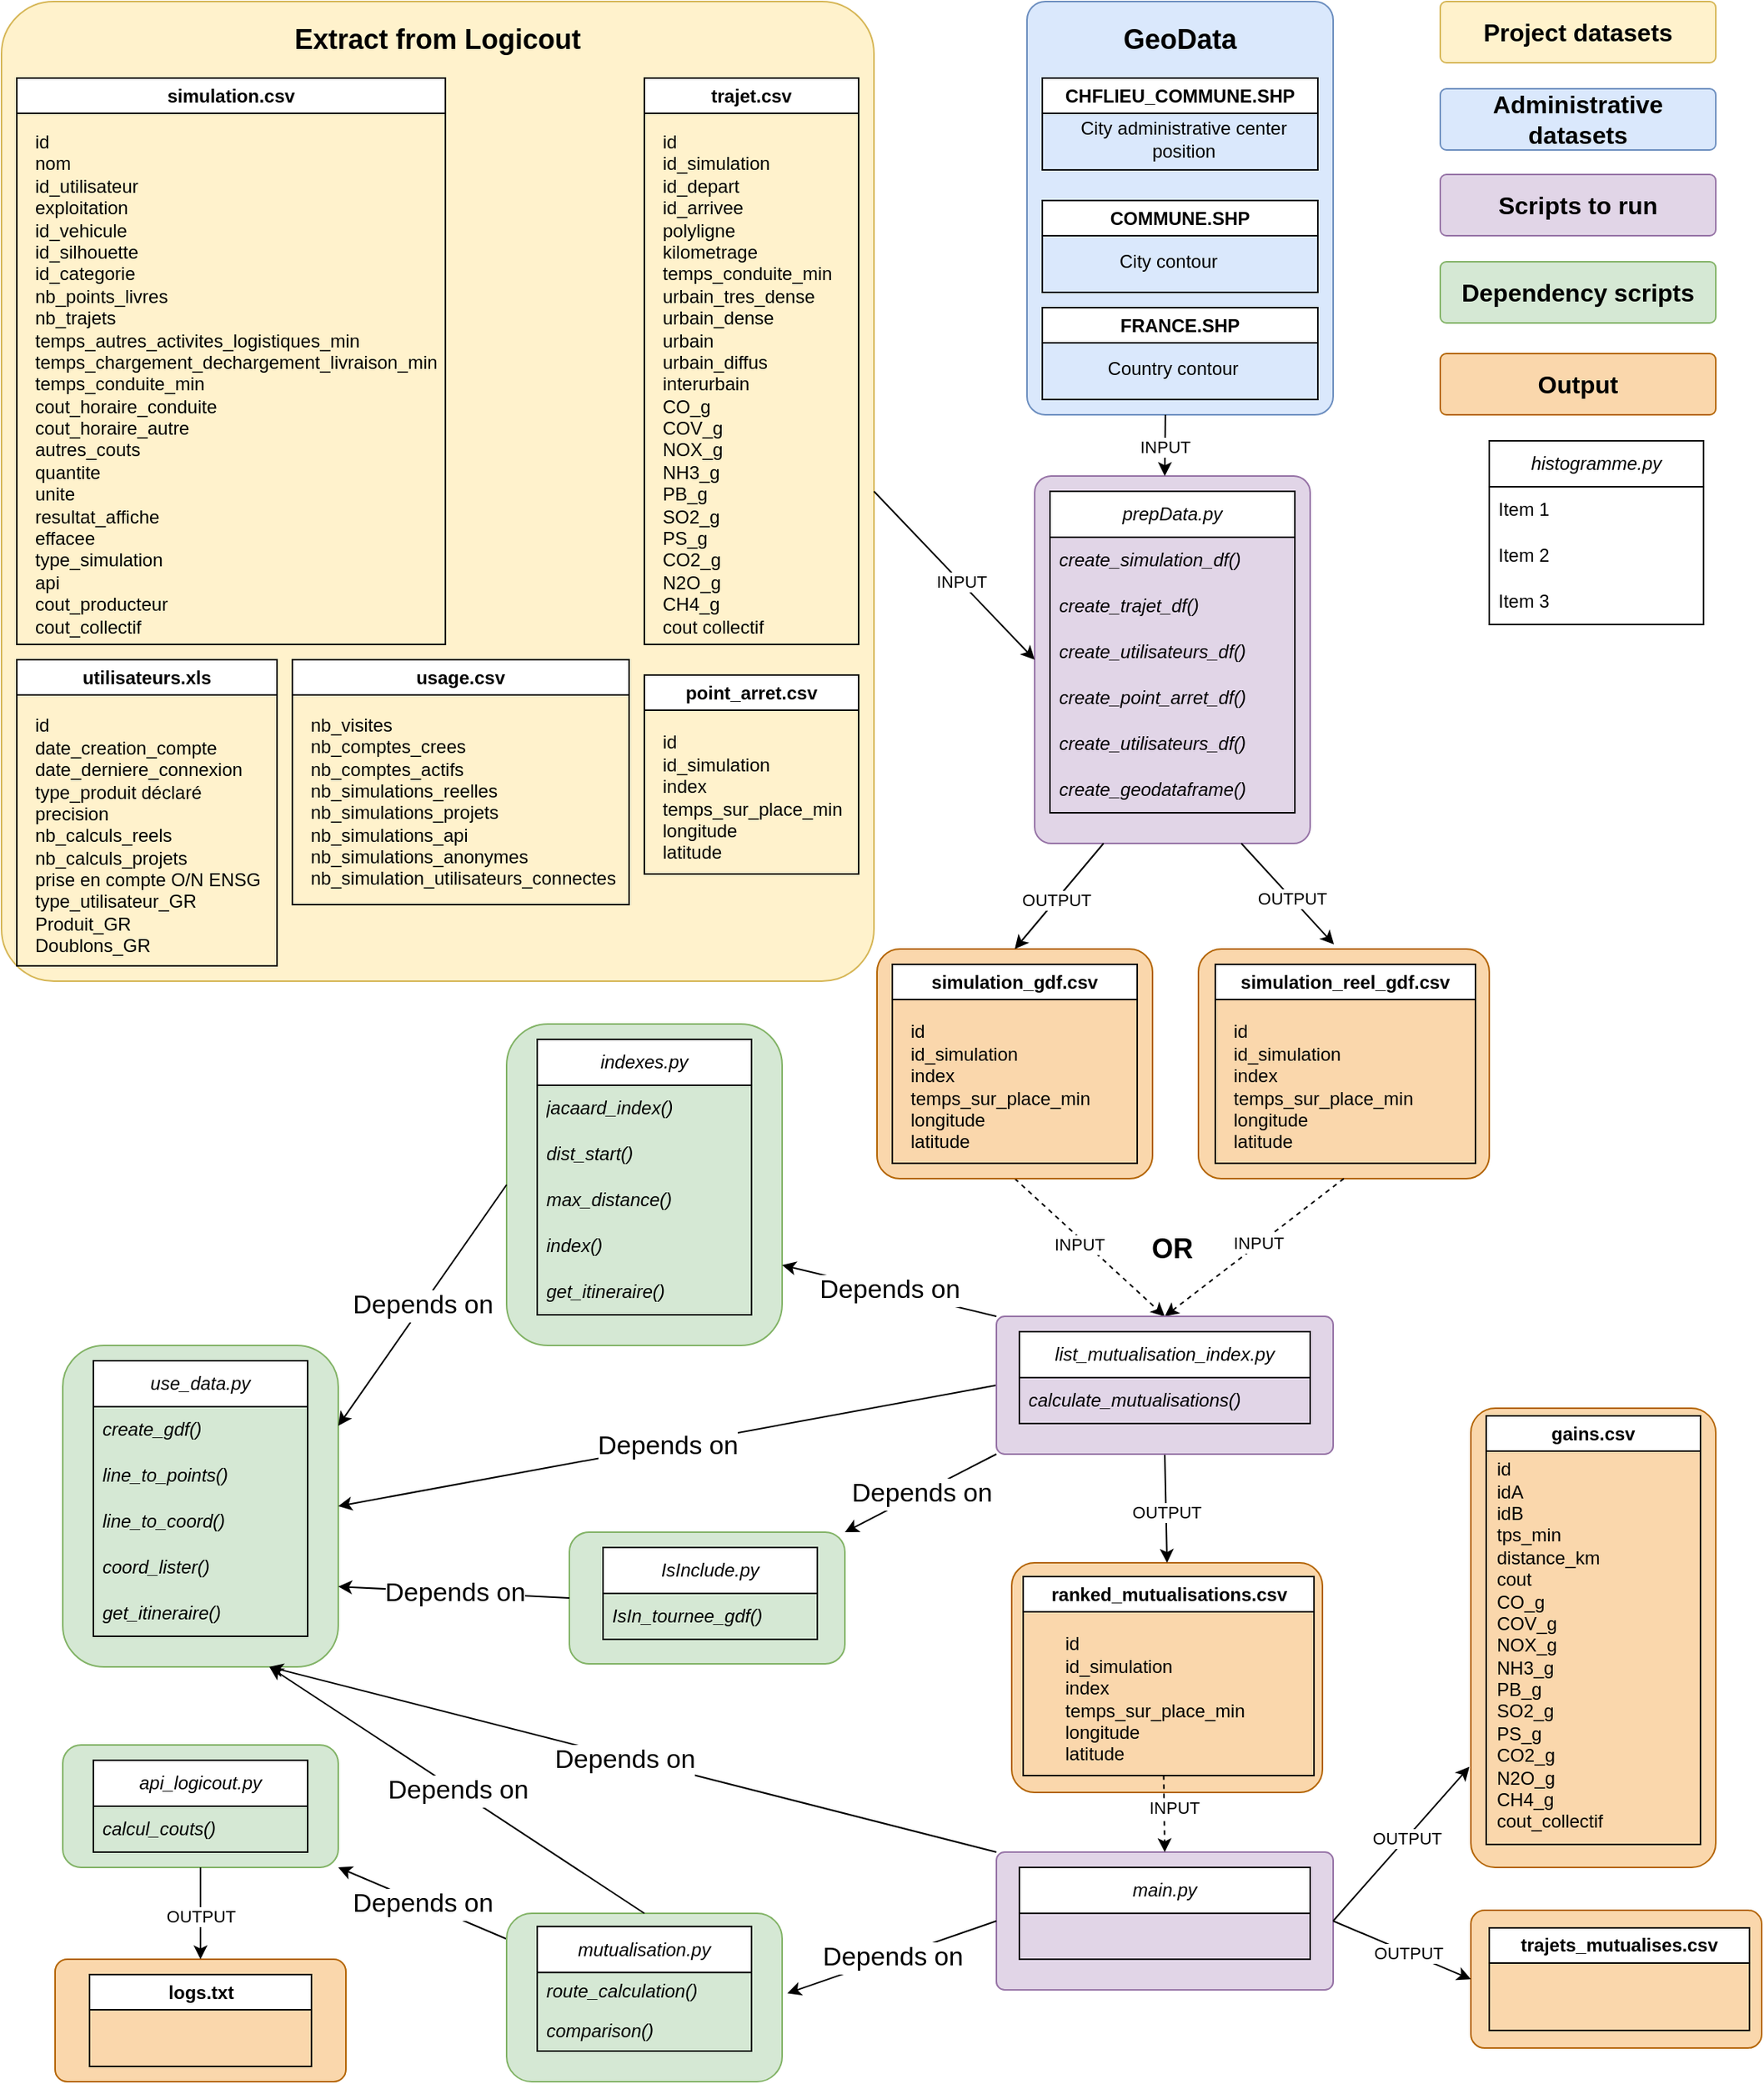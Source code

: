 <mxfile version="21.6.8" type="device">
  <diagram id="C5RBs43oDa-KdzZeNtuy" name="Page-1">
    <mxGraphModel dx="2267" dy="1815" grid="1" gridSize="10" guides="1" tooltips="1" connect="1" arrows="1" fold="1" page="1" pageScale="1" pageWidth="1169" pageHeight="827" math="0" shadow="0">
      <root>
        <mxCell id="WIyWlLk6GJQsqaUBKTNV-0" />
        <mxCell id="WIyWlLk6GJQsqaUBKTNV-1" parent="WIyWlLk6GJQsqaUBKTNV-0" />
        <mxCell id="PiVPIacsJQTUX6XWT7j2-0" value="" style="rounded=1;whiteSpace=wrap;html=1;shadow=0;glass=0;arcSize=10;fillColor=#fad7ac;strokeColor=#b46504;" vertex="1" parent="WIyWlLk6GJQsqaUBKTNV-1">
          <mxGeometry x="-1120" y="502" width="190" height="80" as="geometry" />
        </mxCell>
        <mxCell id="5Gar_HWYRisM9vSzeSFC-234" value="" style="rounded=1;whiteSpace=wrap;html=1;shadow=0;glass=0;arcSize=10;fillColor=#fad7ac;strokeColor=#b46504;" parent="WIyWlLk6GJQsqaUBKTNV-1" vertex="1">
          <mxGeometry x="-195" y="470" width="190" height="90" as="geometry" />
        </mxCell>
        <mxCell id="5Gar_HWYRisM9vSzeSFC-221" value="" style="rounded=1;whiteSpace=wrap;html=1;shadow=0;glass=0;arcSize=10;fillColor=#fad7ac;strokeColor=#b46504;" parent="WIyWlLk6GJQsqaUBKTNV-1" vertex="1">
          <mxGeometry x="-495" y="243" width="203" height="150" as="geometry" />
        </mxCell>
        <mxCell id="5Gar_HWYRisM9vSzeSFC-211" value="" style="rounded=1;whiteSpace=wrap;html=1;shadow=0;glass=0;arcSize=10;fillColor=#fad7ac;strokeColor=#b46504;" parent="WIyWlLk6GJQsqaUBKTNV-1" vertex="1">
          <mxGeometry x="-373" y="-158" width="190" height="150" as="geometry" />
        </mxCell>
        <mxCell id="5Gar_HWYRisM9vSzeSFC-105" value="" style="rounded=1;whiteSpace=wrap;html=1;fillColor=#e1d5e7;strokeColor=#9673a6;arcSize=6;" parent="WIyWlLk6GJQsqaUBKTNV-1" vertex="1">
          <mxGeometry x="-480" y="-467" width="180" height="240" as="geometry" />
        </mxCell>
        <mxCell id="5Gar_HWYRisM9vSzeSFC-64" value="" style="rounded=1;whiteSpace=wrap;html=1;fillColor=#dae8fc;strokeColor=#6c8ebf;arcSize=6;" parent="WIyWlLk6GJQsqaUBKTNV-1" vertex="1">
          <mxGeometry x="-485" y="-777" width="200" height="270" as="geometry" />
        </mxCell>
        <mxCell id="5Gar_HWYRisM9vSzeSFC-61" value="" style="rounded=1;whiteSpace=wrap;html=1;fillColor=#fff2cc;strokeColor=#d6b656;shadow=0;glass=0;arcSize=6;" parent="WIyWlLk6GJQsqaUBKTNV-1" vertex="1">
          <mxGeometry x="-1155" y="-777" width="570" height="640" as="geometry" />
        </mxCell>
        <mxCell id="5Gar_HWYRisM9vSzeSFC-0" value="&lt;i&gt;prepData.py&lt;/i&gt;" style="swimlane;fontStyle=0;childLayout=stackLayout;horizontal=1;startSize=30;horizontalStack=0;resizeParent=1;resizeParentMax=0;resizeLast=0;collapsible=1;marginBottom=0;whiteSpace=wrap;html=1;resizable=0;deletable=0;" parent="WIyWlLk6GJQsqaUBKTNV-1" vertex="1">
          <mxGeometry x="-470" y="-457" width="160" height="210" as="geometry" />
        </mxCell>
        <mxCell id="5Gar_HWYRisM9vSzeSFC-1" value="&lt;i&gt;create_simulation_df()&lt;/i&gt;" style="text;strokeColor=none;fillColor=none;align=left;verticalAlign=middle;spacingLeft=4;spacingRight=4;overflow=hidden;points=[[0,0.5],[1,0.5]];portConstraint=eastwest;rotatable=0;whiteSpace=wrap;html=1;resizable=0;deletable=0;" parent="5Gar_HWYRisM9vSzeSFC-0" vertex="1">
          <mxGeometry y="30" width="160" height="30" as="geometry" />
        </mxCell>
        <mxCell id="5Gar_HWYRisM9vSzeSFC-2" value="&lt;i&gt;create_trajet_df()&lt;/i&gt;" style="text;strokeColor=none;fillColor=none;align=left;verticalAlign=middle;spacingLeft=4;spacingRight=4;overflow=hidden;points=[[0,0.5],[1,0.5]];portConstraint=eastwest;rotatable=0;whiteSpace=wrap;html=1;resizable=0;deletable=0;" parent="5Gar_HWYRisM9vSzeSFC-0" vertex="1">
          <mxGeometry y="60" width="160" height="30" as="geometry" />
        </mxCell>
        <mxCell id="5Gar_HWYRisM9vSzeSFC-3" value="&lt;i&gt;create_utilisateurs_df()&lt;/i&gt;" style="text;strokeColor=none;fillColor=none;align=left;verticalAlign=middle;spacingLeft=4;spacingRight=4;overflow=hidden;points=[[0,0.5],[1,0.5]];portConstraint=eastwest;rotatable=0;whiteSpace=wrap;html=1;resizable=0;deletable=0;" parent="5Gar_HWYRisM9vSzeSFC-0" vertex="1">
          <mxGeometry y="90" width="160" height="30" as="geometry" />
        </mxCell>
        <mxCell id="5Gar_HWYRisM9vSzeSFC-49" value="&lt;i&gt;create_point_arret_df()&lt;/i&gt;" style="text;strokeColor=none;fillColor=none;align=left;verticalAlign=middle;spacingLeft=4;spacingRight=4;overflow=hidden;points=[[0,0.5],[1,0.5]];portConstraint=eastwest;rotatable=0;whiteSpace=wrap;html=1;resizable=0;deletable=0;" parent="5Gar_HWYRisM9vSzeSFC-0" vertex="1">
          <mxGeometry y="120" width="160" height="30" as="geometry" />
        </mxCell>
        <mxCell id="5Gar_HWYRisM9vSzeSFC-112" value="&lt;i&gt;create_utilisateurs_df()&lt;/i&gt;" style="text;strokeColor=none;fillColor=none;align=left;verticalAlign=middle;spacingLeft=4;spacingRight=4;overflow=hidden;points=[[0,0.5],[1,0.5]];portConstraint=eastwest;rotatable=0;whiteSpace=wrap;html=1;resizable=0;deletable=0;" parent="5Gar_HWYRisM9vSzeSFC-0" vertex="1">
          <mxGeometry y="150" width="160" height="30" as="geometry" />
        </mxCell>
        <mxCell id="5Gar_HWYRisM9vSzeSFC-73" value="&lt;i&gt;create_geodataframe()&lt;/i&gt;" style="text;strokeColor=none;fillColor=none;align=left;verticalAlign=middle;spacingLeft=4;spacingRight=4;overflow=hidden;points=[[0,0.5],[1,0.5]];portConstraint=eastwest;rotatable=0;whiteSpace=wrap;html=1;resizable=0;deletable=0;" parent="5Gar_HWYRisM9vSzeSFC-0" vertex="1">
          <mxGeometry y="180" width="160" height="30" as="geometry" />
        </mxCell>
        <mxCell id="5Gar_HWYRisM9vSzeSFC-4" value="&lt;i&gt;histogramme.py&lt;/i&gt;" style="swimlane;fontStyle=0;childLayout=stackLayout;horizontal=1;startSize=30;horizontalStack=0;resizeParent=1;resizeParentMax=0;resizeLast=0;collapsible=1;marginBottom=0;whiteSpace=wrap;html=1;" parent="WIyWlLk6GJQsqaUBKTNV-1" vertex="1">
          <mxGeometry x="-183" y="-490" width="140" height="120" as="geometry" />
        </mxCell>
        <mxCell id="5Gar_HWYRisM9vSzeSFC-5" value="Item 1" style="text;strokeColor=none;fillColor=none;align=left;verticalAlign=middle;spacingLeft=4;spacingRight=4;overflow=hidden;points=[[0,0.5],[1,0.5]];portConstraint=eastwest;rotatable=0;whiteSpace=wrap;html=1;" parent="5Gar_HWYRisM9vSzeSFC-4" vertex="1">
          <mxGeometry y="30" width="140" height="30" as="geometry" />
        </mxCell>
        <mxCell id="5Gar_HWYRisM9vSzeSFC-6" value="Item 2" style="text;strokeColor=none;fillColor=none;align=left;verticalAlign=middle;spacingLeft=4;spacingRight=4;overflow=hidden;points=[[0,0.5],[1,0.5]];portConstraint=eastwest;rotatable=0;whiteSpace=wrap;html=1;" parent="5Gar_HWYRisM9vSzeSFC-4" vertex="1">
          <mxGeometry y="60" width="140" height="30" as="geometry" />
        </mxCell>
        <mxCell id="5Gar_HWYRisM9vSzeSFC-7" value="Item 3" style="text;strokeColor=none;fillColor=none;align=left;verticalAlign=middle;spacingLeft=4;spacingRight=4;overflow=hidden;points=[[0,0.5],[1,0.5]];portConstraint=eastwest;rotatable=0;whiteSpace=wrap;html=1;" parent="5Gar_HWYRisM9vSzeSFC-4" vertex="1">
          <mxGeometry y="90" width="140" height="30" as="geometry" />
        </mxCell>
        <mxCell id="5Gar_HWYRisM9vSzeSFC-37" value="point_arret.csv" style="swimlane;whiteSpace=wrap;html=1;" parent="WIyWlLk6GJQsqaUBKTNV-1" vertex="1">
          <mxGeometry x="-735" y="-337" width="140" height="130" as="geometry" />
        </mxCell>
        <mxCell id="5Gar_HWYRisM9vSzeSFC-41" value="id&lt;br&gt;id_simulation&lt;br&gt;index&lt;br&gt;temps_sur_place_min&lt;br&gt;longitude&lt;br&gt;latitude" style="text;html=1;align=left;verticalAlign=middle;resizable=0;points=[];autosize=1;strokeColor=none;fillColor=none;" parent="5Gar_HWYRisM9vSzeSFC-37" vertex="1">
          <mxGeometry x="10" y="30" width="140" height="100" as="geometry" />
        </mxCell>
        <mxCell id="5Gar_HWYRisM9vSzeSFC-38" value="simulation.csv" style="swimlane;whiteSpace=wrap;html=1;" parent="WIyWlLk6GJQsqaUBKTNV-1" vertex="1">
          <mxGeometry x="-1145" y="-727" width="280" height="370" as="geometry" />
        </mxCell>
        <mxCell id="5Gar_HWYRisM9vSzeSFC-42" value="id&lt;br&gt;nom&lt;br&gt;id_utilisateur&lt;br&gt;exploitation&lt;br&gt;id_vehicule&lt;br&gt;id_silhouette&lt;br&gt;id_categorie&lt;br&gt;nb_points_livres&lt;br&gt;nb_trajets&lt;br&gt;temps_autres_activites_logistiques_min&lt;br&gt;temps_chargement_dechargement_livraison_min&lt;br&gt;temps_conduite_min&lt;br&gt;cout_horaire_conduite&lt;br&gt;cout_horaire_autre&lt;br&gt;autres_couts&lt;br&gt;quantite&lt;br&gt;unite&lt;br&gt;resultat_affiche&lt;br&gt;effacee&lt;br&gt;type_simulation&lt;br&gt;api&lt;br&gt;cout_producteur&lt;br&gt;cout_collectif" style="text;html=1;align=left;verticalAlign=middle;resizable=0;points=[];autosize=1;strokeColor=none;fillColor=none;" parent="5Gar_HWYRisM9vSzeSFC-38" vertex="1">
          <mxGeometry x="10" y="30" width="290" height="340" as="geometry" />
        </mxCell>
        <mxCell id="5Gar_HWYRisM9vSzeSFC-40" value="usage.csv" style="swimlane;whiteSpace=wrap;html=1;" parent="WIyWlLk6GJQsqaUBKTNV-1" vertex="1">
          <mxGeometry x="-965" y="-347" width="220" height="160" as="geometry" />
        </mxCell>
        <mxCell id="5Gar_HWYRisM9vSzeSFC-44" value="&lt;div&gt;nb_visites&lt;/div&gt;&lt;div&gt;nb_comptes_crees&lt;/div&gt;&lt;div&gt;nb_comptes_actifs&lt;/div&gt;&lt;div&gt;nb_simulations_reelles&lt;/div&gt;&lt;div&gt;nb_simulations_projets&lt;/div&gt;&lt;div&gt;nb_simulations_api&lt;/div&gt;&lt;div&gt;nb_simulations_anonymes&lt;/div&gt;&lt;div&gt;nb_simulation_utilisateurs_connectes&lt;/div&gt;&lt;div&gt;&lt;br&gt;&lt;/div&gt;" style="text;html=1;align=left;verticalAlign=middle;resizable=0;points=[];autosize=1;strokeColor=none;fillColor=none;" parent="5Gar_HWYRisM9vSzeSFC-40" vertex="1">
          <mxGeometry x="10" y="30" width="220" height="140" as="geometry" />
        </mxCell>
        <mxCell id="5Gar_HWYRisM9vSzeSFC-55" value="COMMUNE.SHP" style="swimlane;whiteSpace=wrap;html=1;" parent="WIyWlLk6GJQsqaUBKTNV-1" vertex="1">
          <mxGeometry x="-475" y="-647" width="180" height="60" as="geometry" />
        </mxCell>
        <mxCell id="5Gar_HWYRisM9vSzeSFC-57" value="CHFLIEU_COMMUNE.SHP" style="swimlane;whiteSpace=wrap;html=1;startSize=23;" parent="WIyWlLk6GJQsqaUBKTNV-1" vertex="1">
          <mxGeometry x="-475" y="-727" width="180" height="60" as="geometry" />
        </mxCell>
        <mxCell id="5Gar_HWYRisM9vSzeSFC-193" value="City administrative center position" style="text;html=1;strokeColor=none;fillColor=none;align=center;verticalAlign=middle;whiteSpace=wrap;rounded=0;" parent="5Gar_HWYRisM9vSzeSFC-57" vertex="1">
          <mxGeometry x="5" y="20" width="175" height="40" as="geometry" />
        </mxCell>
        <mxCell id="5Gar_HWYRisM9vSzeSFC-58" value="FRANCE.SHP" style="swimlane;whiteSpace=wrap;html=1;" parent="WIyWlLk6GJQsqaUBKTNV-1" vertex="1">
          <mxGeometry x="-475" y="-577" width="180" height="60" as="geometry" />
        </mxCell>
        <mxCell id="5Gar_HWYRisM9vSzeSFC-39" value="trajet.csv" style="swimlane;whiteSpace=wrap;html=1;" parent="WIyWlLk6GJQsqaUBKTNV-1" vertex="1">
          <mxGeometry x="-735" y="-727" width="140" height="370" as="geometry" />
        </mxCell>
        <mxCell id="5Gar_HWYRisM9vSzeSFC-43" value="id&lt;br&gt;id_simulation&lt;br&gt;id_depart&lt;br&gt;id_arrivee&lt;br&gt;polyligne&lt;br&gt;kilometrage&lt;br&gt;temps_conduite_min&lt;br&gt;urbain_tres_dense&lt;br&gt;urbain_dense&lt;br&gt;urbain&lt;br&gt;urbain_diffus&lt;br&gt;interurbain&lt;br&gt;CO_g&lt;br&gt;COV_g&lt;br&gt;NOX_g&lt;br&gt;NH3_g&lt;br&gt;PB_g&lt;br&gt;SO2_g&lt;br&gt;PS_g&lt;br&gt;CO2_g&lt;br&gt;N2O_g&lt;br&gt;CH4_g&lt;br&gt;cout collectif" style="text;html=1;align=left;verticalAlign=middle;resizable=0;points=[];autosize=1;strokeColor=none;fillColor=none;" parent="5Gar_HWYRisM9vSzeSFC-39" vertex="1">
          <mxGeometry x="10" y="30" width="130" height="340" as="geometry" />
        </mxCell>
        <mxCell id="5Gar_HWYRisM9vSzeSFC-51" value="utilisateurs.xls" style="swimlane;whiteSpace=wrap;html=1;" parent="WIyWlLk6GJQsqaUBKTNV-1" vertex="1">
          <mxGeometry x="-1145" y="-347" width="170" height="200" as="geometry" />
        </mxCell>
        <mxCell id="5Gar_HWYRisM9vSzeSFC-52" value="&lt;div&gt;id&lt;/div&gt;&lt;div&gt;date_creation_compte&lt;/div&gt;&lt;div&gt;date_derniere_connexion&lt;/div&gt;&lt;div&gt;type_produit déclaré&lt;/div&gt;&lt;div&gt;precision&lt;/div&gt;&lt;div&gt;nb_calculs_reels&lt;/div&gt;&lt;div&gt;nb_calculs_projets&lt;/div&gt;&lt;div&gt;prise en compte O/N ENSG&lt;/div&gt;&lt;div&gt;type_utilisateur_GR&lt;/div&gt;&lt;div&gt;Produit_GR&lt;/div&gt;&lt;div&gt;Doublons_GR&lt;/div&gt;" style="text;html=1;align=left;verticalAlign=middle;resizable=0;points=[];autosize=1;strokeColor=none;fillColor=none;" parent="5Gar_HWYRisM9vSzeSFC-51" vertex="1">
          <mxGeometry x="10" y="30" width="170" height="170" as="geometry" />
        </mxCell>
        <mxCell id="5Gar_HWYRisM9vSzeSFC-63" value="&lt;b&gt;&lt;font style=&quot;font-size: 18px;&quot;&gt;Extract from Logicout&lt;/font&gt;&lt;/b&gt;" style="text;html=1;strokeColor=none;fillColor=none;align=center;verticalAlign=middle;whiteSpace=wrap;rounded=0;" parent="WIyWlLk6GJQsqaUBKTNV-1" vertex="1">
          <mxGeometry x="-965" y="-767" width="190" height="30" as="geometry" />
        </mxCell>
        <mxCell id="5Gar_HWYRisM9vSzeSFC-65" value="&lt;b&gt;&lt;font style=&quot;font-size: 18px;&quot;&gt;GeoData&lt;/font&gt;&lt;/b&gt;" style="text;html=1;strokeColor=none;fillColor=none;align=center;verticalAlign=middle;whiteSpace=wrap;rounded=0;" parent="WIyWlLk6GJQsqaUBKTNV-1" vertex="1">
          <mxGeometry x="-480" y="-767" width="190" height="30" as="geometry" />
        </mxCell>
        <mxCell id="5Gar_HWYRisM9vSzeSFC-81" value="" style="endArrow=classic;html=1;rounded=0;entryX=0.5;entryY=0;entryDx=0;entryDy=0;exitX=0.5;exitY=1;exitDx=0;exitDy=0;dashed=1;" parent="WIyWlLk6GJQsqaUBKTNV-1" source="5Gar_HWYRisM9vSzeSFC-211" target="5Gar_HWYRisM9vSzeSFC-115" edge="1">
          <mxGeometry relative="1" as="geometry">
            <mxPoint x="-274.94" y="-97" as="sourcePoint" />
            <mxPoint x="-345" y="-18" as="targetPoint" />
          </mxGeometry>
        </mxCell>
        <mxCell id="5Gar_HWYRisM9vSzeSFC-84" value="INPUT" style="edgeLabel;html=1;align=center;verticalAlign=middle;resizable=0;points=[];" parent="5Gar_HWYRisM9vSzeSFC-81" vertex="1" connectable="0">
          <mxGeometry x="0.073" relative="1" as="geometry">
            <mxPoint x="6" y="-6" as="offset" />
          </mxGeometry>
        </mxCell>
        <mxCell id="5Gar_HWYRisM9vSzeSFC-85" value="" style="endArrow=classic;html=1;rounded=0;exitX=0.452;exitY=1;exitDx=0;exitDy=0;exitPerimeter=0;" parent="WIyWlLk6GJQsqaUBKTNV-1" source="5Gar_HWYRisM9vSzeSFC-64" edge="1">
          <mxGeometry relative="1" as="geometry">
            <mxPoint x="-396" y="-504" as="sourcePoint" />
            <mxPoint x="-395" y="-467" as="targetPoint" />
          </mxGeometry>
        </mxCell>
        <mxCell id="5Gar_HWYRisM9vSzeSFC-88" value="INPUT" style="edgeLabel;html=1;align=center;verticalAlign=middle;resizable=0;points=[];" parent="5Gar_HWYRisM9vSzeSFC-85" vertex="1" connectable="0">
          <mxGeometry x="0.073" relative="1" as="geometry">
            <mxPoint y="-1" as="offset" />
          </mxGeometry>
        </mxCell>
        <mxCell id="5Gar_HWYRisM9vSzeSFC-97" value="" style="endArrow=classic;html=1;rounded=0;entryX=0.466;entryY=-0.02;entryDx=0;entryDy=0;exitX=0.75;exitY=1;exitDx=0;exitDy=0;entryPerimeter=0;" parent="WIyWlLk6GJQsqaUBKTNV-1" source="5Gar_HWYRisM9vSzeSFC-105" target="5Gar_HWYRisM9vSzeSFC-211" edge="1">
          <mxGeometry relative="1" as="geometry">
            <mxPoint x="-385" y="-227" as="sourcePoint" />
            <mxPoint x="-375" y="-187" as="targetPoint" />
          </mxGeometry>
        </mxCell>
        <mxCell id="5Gar_HWYRisM9vSzeSFC-100" value="OUTPUT" style="edgeLabel;html=1;align=center;verticalAlign=middle;resizable=0;points=[];" parent="5Gar_HWYRisM9vSzeSFC-97" vertex="1" connectable="0">
          <mxGeometry x="0.073" relative="1" as="geometry">
            <mxPoint as="offset" />
          </mxGeometry>
        </mxCell>
        <mxCell id="5Gar_HWYRisM9vSzeSFC-101" value="" style="endArrow=classic;html=1;rounded=0;dashed=1;entryX=0.5;entryY=0;entryDx=0;entryDy=0;exitX=0.5;exitY=1;exitDx=0;exitDy=0;" parent="WIyWlLk6GJQsqaUBKTNV-1" source="5Gar_HWYRisM9vSzeSFC-209" target="5Gar_HWYRisM9vSzeSFC-115" edge="1">
          <mxGeometry relative="1" as="geometry">
            <mxPoint x="-455" y="-7" as="sourcePoint" />
            <mxPoint x="-414" y="62" as="targetPoint" />
          </mxGeometry>
        </mxCell>
        <mxCell id="5Gar_HWYRisM9vSzeSFC-103" value="INPUT" style="edgeLabel;html=1;align=center;verticalAlign=middle;resizable=0;points=[];" parent="5Gar_HWYRisM9vSzeSFC-101" vertex="1" connectable="0">
          <mxGeometry x="0.073" relative="1" as="geometry">
            <mxPoint x="-11" y="-6" as="offset" />
          </mxGeometry>
        </mxCell>
        <mxCell id="5Gar_HWYRisM9vSzeSFC-104" value="&lt;b&gt;&lt;font style=&quot;font-size: 18px;&quot;&gt;OR&lt;/font&gt;&lt;/b&gt;" style="text;html=1;strokeColor=none;fillColor=none;align=center;verticalAlign=middle;whiteSpace=wrap;rounded=0;" parent="WIyWlLk6GJQsqaUBKTNV-1" vertex="1">
          <mxGeometry x="-420" y="23" width="60" height="29" as="geometry" />
        </mxCell>
        <mxCell id="5Gar_HWYRisM9vSzeSFC-106" value="" style="endArrow=classic;html=1;rounded=0;exitX=1;exitY=0.5;exitDx=0;exitDy=0;entryX=0;entryY=0.5;entryDx=0;entryDy=0;" parent="WIyWlLk6GJQsqaUBKTNV-1" source="5Gar_HWYRisM9vSzeSFC-61" target="5Gar_HWYRisM9vSzeSFC-105" edge="1">
          <mxGeometry relative="1" as="geometry">
            <mxPoint x="-385" y="-497" as="sourcePoint" />
            <mxPoint x="-385" y="-457" as="targetPoint" />
          </mxGeometry>
        </mxCell>
        <mxCell id="5Gar_HWYRisM9vSzeSFC-109" value="INPUT" style="edgeLabel;html=1;align=center;verticalAlign=middle;resizable=0;points=[];" parent="5Gar_HWYRisM9vSzeSFC-106" vertex="1" connectable="0">
          <mxGeometry x="0.073" relative="1" as="geometry">
            <mxPoint as="offset" />
          </mxGeometry>
        </mxCell>
        <mxCell id="5Gar_HWYRisM9vSzeSFC-123" value="ranked_mutualisations.csv" style="swimlane;whiteSpace=wrap;html=1;" parent="WIyWlLk6GJQsqaUBKTNV-1" vertex="1">
          <mxGeometry x="-487.5" y="252" width="190" height="130" as="geometry" />
        </mxCell>
        <mxCell id="5Gar_HWYRisM9vSzeSFC-124" value="id&lt;br&gt;id_simulation&lt;br&gt;index&lt;br&gt;temps_sur_place_min&lt;br&gt;longitude&lt;br&gt;latitude" style="text;html=1;align=left;verticalAlign=middle;resizable=0;points=[];autosize=1;strokeColor=none;fillColor=none;" parent="5Gar_HWYRisM9vSzeSFC-123" vertex="1">
          <mxGeometry x="25" y="30" width="140" height="100" as="geometry" />
        </mxCell>
        <mxCell id="5Gar_HWYRisM9vSzeSFC-126" value="" style="endArrow=classic;html=1;rounded=0;exitX=0.5;exitY=1;exitDx=0;exitDy=0;entryX=0.5;entryY=0;entryDx=0;entryDy=0;" parent="WIyWlLk6GJQsqaUBKTNV-1" source="5Gar_HWYRisM9vSzeSFC-115" target="5Gar_HWYRisM9vSzeSFC-221" edge="1">
          <mxGeometry relative="1" as="geometry">
            <mxPoint x="-245" y="102" as="sourcePoint" />
            <mxPoint x="-225" y="97" as="targetPoint" />
          </mxGeometry>
        </mxCell>
        <mxCell id="5Gar_HWYRisM9vSzeSFC-127" value="OUTPUT" style="edgeLabel;html=1;align=center;verticalAlign=middle;resizable=0;points=[];" parent="5Gar_HWYRisM9vSzeSFC-126" vertex="1" connectable="0">
          <mxGeometry x="0.073" relative="1" as="geometry">
            <mxPoint as="offset" />
          </mxGeometry>
        </mxCell>
        <mxCell id="5Gar_HWYRisM9vSzeSFC-147" value="" style="group" parent="WIyWlLk6GJQsqaUBKTNV-1" vertex="1" connectable="0">
          <mxGeometry x="-1115" y="101" width="180" height="210" as="geometry" />
        </mxCell>
        <mxCell id="5Gar_HWYRisM9vSzeSFC-122" value="" style="rounded=1;whiteSpace=wrap;html=1;fillColor=#d5e8d4;strokeColor=#82b366;" parent="5Gar_HWYRisM9vSzeSFC-147" vertex="1">
          <mxGeometry width="180" height="210" as="geometry" />
        </mxCell>
        <mxCell id="5Gar_HWYRisM9vSzeSFC-33" value="&lt;i&gt;use_data.py&lt;/i&gt;" style="swimlane;fontStyle=0;childLayout=stackLayout;horizontal=1;startSize=30;horizontalStack=0;resizeParent=1;resizeParentMax=0;resizeLast=0;collapsible=1;marginBottom=0;whiteSpace=wrap;html=1;" parent="5Gar_HWYRisM9vSzeSFC-147" vertex="1">
          <mxGeometry x="20" y="10" width="140" height="180" as="geometry" />
        </mxCell>
        <mxCell id="5Gar_HWYRisM9vSzeSFC-34" value="&lt;i&gt;create_gdf()&lt;/i&gt;" style="text;strokeColor=none;fillColor=none;align=left;verticalAlign=middle;spacingLeft=4;spacingRight=4;overflow=hidden;points=[[0,0.5],[1,0.5]];portConstraint=eastwest;rotatable=0;whiteSpace=wrap;html=1;" parent="5Gar_HWYRisM9vSzeSFC-33" vertex="1">
          <mxGeometry y="30" width="140" height="30" as="geometry" />
        </mxCell>
        <mxCell id="5Gar_HWYRisM9vSzeSFC-35" value="&lt;i&gt;line_to_points()&lt;/i&gt;" style="text;strokeColor=none;fillColor=none;align=left;verticalAlign=middle;spacingLeft=4;spacingRight=4;overflow=hidden;points=[[0,0.5],[1,0.5]];portConstraint=eastwest;rotatable=0;whiteSpace=wrap;html=1;" parent="5Gar_HWYRisM9vSzeSFC-33" vertex="1">
          <mxGeometry y="60" width="140" height="30" as="geometry" />
        </mxCell>
        <mxCell id="5Gar_HWYRisM9vSzeSFC-36" value="&lt;i&gt;line_to_coord()&lt;/i&gt;" style="text;strokeColor=none;fillColor=none;align=left;verticalAlign=middle;spacingLeft=4;spacingRight=4;overflow=hidden;points=[[0,0.5],[1,0.5]];portConstraint=eastwest;rotatable=0;whiteSpace=wrap;html=1;" parent="5Gar_HWYRisM9vSzeSFC-33" vertex="1">
          <mxGeometry y="90" width="140" height="30" as="geometry" />
        </mxCell>
        <mxCell id="5Gar_HWYRisM9vSzeSFC-131" value="&lt;i&gt;coord_lister()&lt;/i&gt;" style="text;strokeColor=none;fillColor=none;align=left;verticalAlign=middle;spacingLeft=4;spacingRight=4;overflow=hidden;points=[[0,0.5],[1,0.5]];portConstraint=eastwest;rotatable=0;whiteSpace=wrap;html=1;" parent="5Gar_HWYRisM9vSzeSFC-33" vertex="1">
          <mxGeometry y="120" width="140" height="30" as="geometry" />
        </mxCell>
        <mxCell id="5Gar_HWYRisM9vSzeSFC-132" value="&lt;i&gt;get_itineraire()&lt;/i&gt;" style="text;strokeColor=none;fillColor=none;align=left;verticalAlign=middle;spacingLeft=4;spacingRight=4;overflow=hidden;points=[[0,0.5],[1,0.5]];portConstraint=eastwest;rotatable=0;whiteSpace=wrap;html=1;" parent="5Gar_HWYRisM9vSzeSFC-33" vertex="1">
          <mxGeometry y="150" width="140" height="30" as="geometry" />
        </mxCell>
        <mxCell id="5Gar_HWYRisM9vSzeSFC-149" value="" style="group" parent="WIyWlLk6GJQsqaUBKTNV-1" vertex="1" connectable="0">
          <mxGeometry x="-825" y="-109" width="180" height="210" as="geometry" />
        </mxCell>
        <mxCell id="5Gar_HWYRisM9vSzeSFC-140" value="" style="rounded=1;whiteSpace=wrap;html=1;fillColor=#d5e8d4;strokeColor=#82b366;" parent="5Gar_HWYRisM9vSzeSFC-149" vertex="1">
          <mxGeometry width="180" height="210" as="geometry" />
        </mxCell>
        <mxCell id="5Gar_HWYRisM9vSzeSFC-141" value="&lt;i&gt;indexes.py&lt;/i&gt;" style="swimlane;fontStyle=0;childLayout=stackLayout;horizontal=1;startSize=30;horizontalStack=0;resizeParent=1;resizeParentMax=0;resizeLast=0;collapsible=1;marginBottom=0;whiteSpace=wrap;html=1;" parent="5Gar_HWYRisM9vSzeSFC-149" vertex="1">
          <mxGeometry x="20" y="10" width="140" height="180" as="geometry" />
        </mxCell>
        <mxCell id="5Gar_HWYRisM9vSzeSFC-142" value="&lt;i&gt;jacaard_index()&lt;/i&gt;" style="text;strokeColor=none;fillColor=none;align=left;verticalAlign=middle;spacingLeft=4;spacingRight=4;overflow=hidden;points=[[0,0.5],[1,0.5]];portConstraint=eastwest;rotatable=0;whiteSpace=wrap;html=1;" parent="5Gar_HWYRisM9vSzeSFC-141" vertex="1">
          <mxGeometry y="30" width="140" height="30" as="geometry" />
        </mxCell>
        <mxCell id="5Gar_HWYRisM9vSzeSFC-143" value="&lt;i&gt;dist_start()&lt;/i&gt;" style="text;strokeColor=none;fillColor=none;align=left;verticalAlign=middle;spacingLeft=4;spacingRight=4;overflow=hidden;points=[[0,0.5],[1,0.5]];portConstraint=eastwest;rotatable=0;whiteSpace=wrap;html=1;" parent="5Gar_HWYRisM9vSzeSFC-141" vertex="1">
          <mxGeometry y="60" width="140" height="30" as="geometry" />
        </mxCell>
        <mxCell id="5Gar_HWYRisM9vSzeSFC-144" value="&lt;i&gt;max_distance()&lt;/i&gt;" style="text;strokeColor=none;fillColor=none;align=left;verticalAlign=middle;spacingLeft=4;spacingRight=4;overflow=hidden;points=[[0,0.5],[1,0.5]];portConstraint=eastwest;rotatable=0;whiteSpace=wrap;html=1;" parent="5Gar_HWYRisM9vSzeSFC-141" vertex="1">
          <mxGeometry y="90" width="140" height="30" as="geometry" />
        </mxCell>
        <mxCell id="5Gar_HWYRisM9vSzeSFC-145" value="&lt;i&gt;index()&lt;/i&gt;" style="text;strokeColor=none;fillColor=none;align=left;verticalAlign=middle;spacingLeft=4;spacingRight=4;overflow=hidden;points=[[0,0.5],[1,0.5]];portConstraint=eastwest;rotatable=0;whiteSpace=wrap;html=1;" parent="5Gar_HWYRisM9vSzeSFC-141" vertex="1">
          <mxGeometry y="120" width="140" height="30" as="geometry" />
        </mxCell>
        <mxCell id="5Gar_HWYRisM9vSzeSFC-146" value="&lt;i&gt;get_itineraire()&lt;/i&gt;" style="text;strokeColor=none;fillColor=none;align=left;verticalAlign=middle;spacingLeft=4;spacingRight=4;overflow=hidden;points=[[0,0.5],[1,0.5]];portConstraint=eastwest;rotatable=0;whiteSpace=wrap;html=1;" parent="5Gar_HWYRisM9vSzeSFC-141" vertex="1">
          <mxGeometry y="150" width="140" height="30" as="geometry" />
        </mxCell>
        <mxCell id="5Gar_HWYRisM9vSzeSFC-150" value="" style="group" parent="WIyWlLk6GJQsqaUBKTNV-1" vertex="1" connectable="0">
          <mxGeometry x="-800" y="212" width="186" height="210" as="geometry" />
        </mxCell>
        <mxCell id="5Gar_HWYRisM9vSzeSFC-159" value="" style="group" parent="5Gar_HWYRisM9vSzeSFC-150" vertex="1" connectable="0">
          <mxGeometry x="16" y="11" width="180" height="86" as="geometry" />
        </mxCell>
        <mxCell id="5Gar_HWYRisM9vSzeSFC-133" value="" style="rounded=1;whiteSpace=wrap;html=1;fillColor=#d5e8d4;strokeColor=#82b366;container=1;" parent="5Gar_HWYRisM9vSzeSFC-159" vertex="1">
          <mxGeometry width="180" height="86" as="geometry" />
        </mxCell>
        <mxCell id="5Gar_HWYRisM9vSzeSFC-134" value="&lt;i&gt;IsInclude.py&lt;/i&gt;" style="swimlane;fontStyle=0;childLayout=stackLayout;horizontal=1;startSize=30;horizontalStack=0;resizeParent=1;resizeParentMax=0;resizeLast=0;collapsible=1;marginBottom=0;whiteSpace=wrap;html=1;" parent="5Gar_HWYRisM9vSzeSFC-159" vertex="1">
          <mxGeometry x="22" y="10" width="140" height="60" as="geometry" />
        </mxCell>
        <mxCell id="5Gar_HWYRisM9vSzeSFC-135" value="&lt;i&gt;IsIn_tournee_gdf()&lt;/i&gt;" style="text;strokeColor=none;fillColor=none;align=left;verticalAlign=middle;spacingLeft=4;spacingRight=4;overflow=hidden;points=[[0,0.5],[1,0.5]];portConstraint=eastwest;rotatable=0;whiteSpace=wrap;html=1;" parent="5Gar_HWYRisM9vSzeSFC-134" vertex="1">
          <mxGeometry y="30" width="140" height="30" as="geometry" />
        </mxCell>
        <mxCell id="5Gar_HWYRisM9vSzeSFC-120" value="" style="endArrow=classic;html=1;rounded=0;entryX=1;entryY=0.5;entryDx=0;entryDy=0;fontSize=23;exitX=0;exitY=0.5;exitDx=0;exitDy=0;" parent="WIyWlLk6GJQsqaUBKTNV-1" source="5Gar_HWYRisM9vSzeSFC-115" target="5Gar_HWYRisM9vSzeSFC-122" edge="1">
          <mxGeometry relative="1" as="geometry">
            <mxPoint x="-515" y="172" as="sourcePoint" />
            <mxPoint x="-715" y="-98" as="targetPoint" />
          </mxGeometry>
        </mxCell>
        <mxCell id="5Gar_HWYRisM9vSzeSFC-121" value="Depends on" style="edgeLabel;resizable=0;html=1;align=center;verticalAlign=middle;fontSize=17;" parent="5Gar_HWYRisM9vSzeSFC-120" connectable="0" vertex="1">
          <mxGeometry relative="1" as="geometry" />
        </mxCell>
        <mxCell id="5Gar_HWYRisM9vSzeSFC-155" value="" style="endArrow=classic;html=1;rounded=0;exitX=0;exitY=0.5;exitDx=0;exitDy=0;fontSize=23;entryX=1;entryY=0.25;entryDx=0;entryDy=0;" parent="WIyWlLk6GJQsqaUBKTNV-1" source="5Gar_HWYRisM9vSzeSFC-140" target="5Gar_HWYRisM9vSzeSFC-122" edge="1">
          <mxGeometry relative="1" as="geometry">
            <mxPoint x="-505" y="62" as="sourcePoint" />
            <mxPoint x="-935" y="-105" as="targetPoint" />
          </mxGeometry>
        </mxCell>
        <mxCell id="5Gar_HWYRisM9vSzeSFC-156" value="Depends on" style="edgeLabel;resizable=0;html=1;align=center;verticalAlign=middle;fontSize=17;" parent="5Gar_HWYRisM9vSzeSFC-155" connectable="0" vertex="1">
          <mxGeometry relative="1" as="geometry" />
        </mxCell>
        <mxCell id="5Gar_HWYRisM9vSzeSFC-158" value="" style="group" parent="WIyWlLk6GJQsqaUBKTNV-1" vertex="1" connectable="0">
          <mxGeometry x="-505" y="82" width="220" height="90" as="geometry" />
        </mxCell>
        <mxCell id="5Gar_HWYRisM9vSzeSFC-115" value="" style="rounded=1;whiteSpace=wrap;html=1;fillColor=#e1d5e7;strokeColor=#9673a6;arcSize=6;" parent="5Gar_HWYRisM9vSzeSFC-158" vertex="1">
          <mxGeometry width="220" height="90" as="geometry" />
        </mxCell>
        <mxCell id="5Gar_HWYRisM9vSzeSFC-12" value="&lt;i&gt;list_mutualisation_index.py&lt;/i&gt;" style="swimlane;fontStyle=0;childLayout=stackLayout;horizontal=1;startSize=30;horizontalStack=0;resizeParent=1;resizeParentMax=0;resizeLast=0;collapsible=1;marginBottom=0;whiteSpace=wrap;html=1;" parent="5Gar_HWYRisM9vSzeSFC-158" vertex="1">
          <mxGeometry x="15" y="10" width="190" height="60" as="geometry" />
        </mxCell>
        <mxCell id="5Gar_HWYRisM9vSzeSFC-13" value="&lt;i&gt;calculate_mutualisations()&lt;/i&gt;" style="text;strokeColor=none;fillColor=none;align=left;verticalAlign=middle;spacingLeft=4;spacingRight=4;overflow=hidden;points=[[0,0.5],[1,0.5]];portConstraint=eastwest;rotatable=0;whiteSpace=wrap;html=1;" parent="5Gar_HWYRisM9vSzeSFC-12" vertex="1">
          <mxGeometry y="30" width="190" height="30" as="geometry" />
        </mxCell>
        <mxCell id="5Gar_HWYRisM9vSzeSFC-160" value="" style="endArrow=classic;html=1;rounded=0;exitX=0;exitY=0.5;exitDx=0;exitDy=0;fontSize=23;entryX=1;entryY=0.75;entryDx=0;entryDy=0;" parent="WIyWlLk6GJQsqaUBKTNV-1" source="5Gar_HWYRisM9vSzeSFC-133" target="5Gar_HWYRisM9vSzeSFC-122" edge="1">
          <mxGeometry relative="1" as="geometry">
            <mxPoint x="-775" y="67" as="sourcePoint" />
            <mxPoint x="-925" y="198" as="targetPoint" />
          </mxGeometry>
        </mxCell>
        <mxCell id="5Gar_HWYRisM9vSzeSFC-161" value="Depends on" style="edgeLabel;resizable=0;html=1;align=center;verticalAlign=middle;fontSize=17;" parent="5Gar_HWYRisM9vSzeSFC-160" connectable="0" vertex="1">
          <mxGeometry relative="1" as="geometry" />
        </mxCell>
        <mxCell id="5Gar_HWYRisM9vSzeSFC-163" value="" style="group" parent="WIyWlLk6GJQsqaUBKTNV-1" vertex="1" connectable="0">
          <mxGeometry x="-505" y="432" width="220" height="90" as="geometry" />
        </mxCell>
        <mxCell id="5Gar_HWYRisM9vSzeSFC-164" value="" style="rounded=1;whiteSpace=wrap;html=1;fillColor=#e1d5e7;strokeColor=#9673a6;arcSize=6;" parent="5Gar_HWYRisM9vSzeSFC-163" vertex="1">
          <mxGeometry width="220" height="90" as="geometry" />
        </mxCell>
        <mxCell id="5Gar_HWYRisM9vSzeSFC-165" value="&lt;i&gt;main.py&lt;/i&gt;" style="swimlane;fontStyle=0;childLayout=stackLayout;horizontal=1;startSize=30;horizontalStack=0;resizeParent=1;resizeParentMax=0;resizeLast=0;collapsible=1;marginBottom=0;whiteSpace=wrap;html=1;" parent="5Gar_HWYRisM9vSzeSFC-163" vertex="1">
          <mxGeometry x="15" y="10" width="190" height="60" as="geometry" />
        </mxCell>
        <mxCell id="5Gar_HWYRisM9vSzeSFC-170" value="" style="endArrow=classic;html=1;rounded=0;exitX=0;exitY=0;exitDx=0;exitDy=0;fontSize=23;entryX=0.75;entryY=1;entryDx=0;entryDy=0;" parent="WIyWlLk6GJQsqaUBKTNV-1" source="5Gar_HWYRisM9vSzeSFC-164" target="5Gar_HWYRisM9vSzeSFC-122" edge="1">
          <mxGeometry relative="1" as="geometry">
            <mxPoint x="-791" y="461" as="sourcePoint" />
            <mxPoint x="-941" y="380" as="targetPoint" />
          </mxGeometry>
        </mxCell>
        <mxCell id="5Gar_HWYRisM9vSzeSFC-171" value="Depends on" style="edgeLabel;resizable=0;html=1;align=center;verticalAlign=middle;fontSize=17;" parent="5Gar_HWYRisM9vSzeSFC-170" connectable="0" vertex="1">
          <mxGeometry relative="1" as="geometry">
            <mxPoint x="-6" as="offset" />
          </mxGeometry>
        </mxCell>
        <mxCell id="5Gar_HWYRisM9vSzeSFC-188" value="" style="endArrow=classic;html=1;rounded=0;fontSize=23;entryX=1.019;entryY=0.475;entryDx=0;entryDy=0;entryPerimeter=0;exitX=0;exitY=0.5;exitDx=0;exitDy=0;" parent="WIyWlLk6GJQsqaUBKTNV-1" source="5Gar_HWYRisM9vSzeSFC-164" target="5Gar_HWYRisM9vSzeSFC-173" edge="1">
          <mxGeometry relative="1" as="geometry">
            <mxPoint x="-525" y="582" as="sourcePoint" />
            <mxPoint x="-970" y="321" as="targetPoint" />
          </mxGeometry>
        </mxCell>
        <mxCell id="5Gar_HWYRisM9vSzeSFC-189" value="Depends on" style="edgeLabel;resizable=0;html=1;align=center;verticalAlign=middle;fontSize=17;" parent="5Gar_HWYRisM9vSzeSFC-188" connectable="0" vertex="1">
          <mxGeometry relative="1" as="geometry" />
        </mxCell>
        <mxCell id="5Gar_HWYRisM9vSzeSFC-190" value="" style="endArrow=classic;html=1;rounded=0;fontSize=23;entryX=1;entryY=1;entryDx=0;entryDy=0;" parent="WIyWlLk6GJQsqaUBKTNV-1" source="5Gar_HWYRisM9vSzeSFC-173" target="5Gar_HWYRisM9vSzeSFC-181" edge="1">
          <mxGeometry relative="1" as="geometry">
            <mxPoint x="-931.5" y="576.29" as="sourcePoint" />
            <mxPoint x="-1078.5" y="558.29" as="targetPoint" />
          </mxGeometry>
        </mxCell>
        <mxCell id="5Gar_HWYRisM9vSzeSFC-191" value="Depends on" style="edgeLabel;resizable=0;html=1;align=center;verticalAlign=middle;fontSize=17;" parent="5Gar_HWYRisM9vSzeSFC-190" connectable="0" vertex="1">
          <mxGeometry relative="1" as="geometry" />
        </mxCell>
        <mxCell id="5Gar_HWYRisM9vSzeSFC-192" value="" style="group" parent="WIyWlLk6GJQsqaUBKTNV-1" vertex="1" connectable="0">
          <mxGeometry x="-1115" y="362" width="180" height="80" as="geometry" />
        </mxCell>
        <mxCell id="5Gar_HWYRisM9vSzeSFC-181" value="" style="rounded=1;whiteSpace=wrap;html=1;fillColor=#d5e8d4;strokeColor=#82b366;" parent="5Gar_HWYRisM9vSzeSFC-192" vertex="1">
          <mxGeometry width="180" height="80" as="geometry" />
        </mxCell>
        <mxCell id="5Gar_HWYRisM9vSzeSFC-182" value="&lt;i&gt;api_logicout.py&lt;/i&gt;" style="swimlane;fontStyle=0;childLayout=stackLayout;horizontal=1;startSize=30;horizontalStack=0;resizeParent=1;resizeParentMax=0;resizeLast=0;collapsible=1;marginBottom=0;whiteSpace=wrap;html=1;" parent="5Gar_HWYRisM9vSzeSFC-192" vertex="1">
          <mxGeometry x="20" y="10" width="140" height="60" as="geometry" />
        </mxCell>
        <mxCell id="5Gar_HWYRisM9vSzeSFC-183" value="&lt;i&gt;calcul_couts()&lt;/i&gt;" style="text;strokeColor=none;fillColor=none;align=left;verticalAlign=middle;spacingLeft=4;spacingRight=4;overflow=hidden;points=[[0,0.5],[1,0.5]];portConstraint=eastwest;rotatable=0;whiteSpace=wrap;html=1;" parent="5Gar_HWYRisM9vSzeSFC-182" vertex="1">
          <mxGeometry y="30" width="140" height="30" as="geometry" />
        </mxCell>
        <mxCell id="5Gar_HWYRisM9vSzeSFC-194" value="City contour" style="text;html=1;strokeColor=none;fillColor=none;align=center;verticalAlign=middle;whiteSpace=wrap;rounded=0;" parent="WIyWlLk6GJQsqaUBKTNV-1" vertex="1">
          <mxGeometry x="-480" y="-627" width="175" height="40" as="geometry" />
        </mxCell>
        <mxCell id="5Gar_HWYRisM9vSzeSFC-195" value="Country contour" style="text;html=1;strokeColor=none;fillColor=none;align=center;verticalAlign=middle;whiteSpace=wrap;rounded=0;" parent="WIyWlLk6GJQsqaUBKTNV-1" vertex="1">
          <mxGeometry x="-477.5" y="-557" width="175" height="40" as="geometry" />
        </mxCell>
        <mxCell id="5Gar_HWYRisM9vSzeSFC-196" value="&lt;font style=&quot;font-size: 16px;&quot;&gt;&lt;b&gt;Project datasets&lt;/b&gt;&lt;/font&gt;" style="rounded=1;whiteSpace=wrap;html=1;fillColor=#fff2cc;strokeColor=#d6b656;shadow=0;glass=0;arcSize=10;" parent="WIyWlLk6GJQsqaUBKTNV-1" vertex="1">
          <mxGeometry x="-215" y="-777" width="180" height="40" as="geometry" />
        </mxCell>
        <mxCell id="5Gar_HWYRisM9vSzeSFC-199" value="&lt;font style=&quot;font-size: 16px;&quot;&gt;&lt;b&gt;Administrative&lt;br&gt;datasets&lt;/b&gt;&lt;/font&gt;" style="rounded=1;whiteSpace=wrap;html=1;fillColor=#dae8fc;strokeColor=#6c8ebf;shadow=0;glass=0;arcSize=10;" parent="WIyWlLk6GJQsqaUBKTNV-1" vertex="1">
          <mxGeometry x="-215" y="-720" width="180" height="40" as="geometry" />
        </mxCell>
        <mxCell id="5Gar_HWYRisM9vSzeSFC-200" value="&lt;font style=&quot;font-size: 16px;&quot;&gt;&lt;b&gt;Scripts to run&lt;/b&gt;&lt;/font&gt;" style="rounded=1;whiteSpace=wrap;html=1;fillColor=#e1d5e7;strokeColor=#9673a6;shadow=0;glass=0;arcSize=10;" parent="WIyWlLk6GJQsqaUBKTNV-1" vertex="1">
          <mxGeometry x="-215" y="-664" width="180" height="40" as="geometry" />
        </mxCell>
        <mxCell id="5Gar_HWYRisM9vSzeSFC-201" value="&lt;font style=&quot;font-size: 16px;&quot;&gt;&lt;b&gt;Dependency scripts&lt;/b&gt;&lt;/font&gt;" style="rounded=1;whiteSpace=wrap;html=1;fillColor=#d5e8d4;strokeColor=#82b366;shadow=0;glass=0;arcSize=10;" parent="WIyWlLk6GJQsqaUBKTNV-1" vertex="1">
          <mxGeometry x="-215" y="-607" width="180" height="40" as="geometry" />
        </mxCell>
        <mxCell id="5Gar_HWYRisM9vSzeSFC-167" value="" style="endArrow=classic;html=1;rounded=0;entryX=0.5;entryY=0;entryDx=0;entryDy=0;dashed=1;exitX=0.477;exitY=0.997;exitDx=0;exitDy=0;exitPerimeter=0;" parent="WIyWlLk6GJQsqaUBKTNV-1" source="5Gar_HWYRisM9vSzeSFC-124" target="5Gar_HWYRisM9vSzeSFC-164" edge="1">
          <mxGeometry relative="1" as="geometry">
            <mxPoint x="-395" y="462" as="sourcePoint" />
            <mxPoint x="-390" y="171" as="targetPoint" />
          </mxGeometry>
        </mxCell>
        <mxCell id="5Gar_HWYRisM9vSzeSFC-168" value="INPUT" style="edgeLabel;html=1;align=center;verticalAlign=middle;resizable=0;points=[];" parent="5Gar_HWYRisM9vSzeSFC-167" vertex="1" connectable="0">
          <mxGeometry x="0.073" relative="1" as="geometry">
            <mxPoint x="6" y="-6" as="offset" />
          </mxGeometry>
        </mxCell>
        <mxCell id="5Gar_HWYRisM9vSzeSFC-208" value="&lt;font style=&quot;font-size: 16px;&quot;&gt;&lt;b&gt;Output&lt;/b&gt;&lt;/font&gt;" style="rounded=1;whiteSpace=wrap;html=1;shadow=0;glass=0;arcSize=10;fillColor=#fad7ac;strokeColor=#b46504;" parent="WIyWlLk6GJQsqaUBKTNV-1" vertex="1">
          <mxGeometry x="-215" y="-547" width="180" height="40" as="geometry" />
        </mxCell>
        <mxCell id="5Gar_HWYRisM9vSzeSFC-202" value="" style="endArrow=classic;html=1;rounded=0;entryX=-0.006;entryY=0.781;entryDx=0;entryDy=0;exitX=1;exitY=0.5;exitDx=0;exitDy=0;entryPerimeter=0;" parent="WIyWlLk6GJQsqaUBKTNV-1" source="5Gar_HWYRisM9vSzeSFC-164" target="5Gar_HWYRisM9vSzeSFC-212" edge="1">
          <mxGeometry relative="1" as="geometry">
            <mxPoint x="-570" y="632" as="sourcePoint" />
            <mxPoint x="-610" y="712" as="targetPoint" />
          </mxGeometry>
        </mxCell>
        <mxCell id="5Gar_HWYRisM9vSzeSFC-203" value="OUTPUT" style="edgeLabel;html=1;align=center;verticalAlign=middle;resizable=0;points=[];" parent="5Gar_HWYRisM9vSzeSFC-202" vertex="1" connectable="0">
          <mxGeometry x="0.073" relative="1" as="geometry">
            <mxPoint as="offset" />
          </mxGeometry>
        </mxCell>
        <mxCell id="5Gar_HWYRisM9vSzeSFC-215" value="" style="group" parent="WIyWlLk6GJQsqaUBKTNV-1" vertex="1" connectable="0">
          <mxGeometry x="-825" y="472" width="180" height="110" as="geometry" />
        </mxCell>
        <mxCell id="5Gar_HWYRisM9vSzeSFC-173" value="" style="rounded=1;whiteSpace=wrap;html=1;fillColor=#d5e8d4;strokeColor=#82b366;container=1;" parent="5Gar_HWYRisM9vSzeSFC-215" vertex="1">
          <mxGeometry width="180" height="110" as="geometry" />
        </mxCell>
        <mxCell id="5Gar_HWYRisM9vSzeSFC-174" value="&lt;i&gt;mutualisation.py&lt;/i&gt;" style="swimlane;fontStyle=0;childLayout=stackLayout;horizontal=1;startSize=30;horizontalStack=0;resizeParent=1;resizeParentMax=0;resizeLast=0;collapsible=1;marginBottom=0;whiteSpace=wrap;html=1;" parent="5Gar_HWYRisM9vSzeSFC-215" vertex="1">
          <mxGeometry x="20" y="8.571" width="140" height="81.429" as="geometry" />
        </mxCell>
        <mxCell id="5Gar_HWYRisM9vSzeSFC-175" value="&lt;i&gt;route_calculation()&lt;/i&gt;" style="text;strokeColor=none;fillColor=none;align=left;verticalAlign=middle;spacingLeft=4;spacingRight=4;overflow=hidden;points=[[0,0.5],[1,0.5]];portConstraint=eastwest;rotatable=0;whiteSpace=wrap;html=1;" parent="5Gar_HWYRisM9vSzeSFC-174" vertex="1">
          <mxGeometry y="30" width="140" height="25.714" as="geometry" />
        </mxCell>
        <mxCell id="5Gar_HWYRisM9vSzeSFC-176" value="&lt;i&gt;comparison()&lt;/i&gt;" style="text;strokeColor=none;fillColor=none;align=left;verticalAlign=middle;spacingLeft=4;spacingRight=4;overflow=hidden;points=[[0,0.5],[1,0.5]];portConstraint=eastwest;rotatable=0;whiteSpace=wrap;html=1;" parent="5Gar_HWYRisM9vSzeSFC-174" vertex="1">
          <mxGeometry y="55.714" width="140" height="25.714" as="geometry" />
        </mxCell>
        <mxCell id="5Gar_HWYRisM9vSzeSFC-218" value="" style="group" parent="WIyWlLk6GJQsqaUBKTNV-1" vertex="1" connectable="0">
          <mxGeometry x="-583" y="-158" width="180" height="150" as="geometry" />
        </mxCell>
        <mxCell id="5Gar_HWYRisM9vSzeSFC-209" value="" style="rounded=1;whiteSpace=wrap;html=1;shadow=0;glass=0;arcSize=10;fillColor=#fad7ac;strokeColor=#b46504;" parent="5Gar_HWYRisM9vSzeSFC-218" vertex="1">
          <mxGeometry width="180" height="150" as="geometry" />
        </mxCell>
        <mxCell id="5Gar_HWYRisM9vSzeSFC-74" value="simulation_gdf.csv" style="swimlane;whiteSpace=wrap;html=1;" parent="5Gar_HWYRisM9vSzeSFC-218" vertex="1">
          <mxGeometry x="10" y="10" width="160" height="130" as="geometry" />
        </mxCell>
        <mxCell id="5Gar_HWYRisM9vSzeSFC-75" value="id&lt;br&gt;id_simulation&lt;br&gt;index&lt;br&gt;temps_sur_place_min&lt;br&gt;longitude&lt;br&gt;latitude" style="text;html=1;align=left;verticalAlign=middle;resizable=0;points=[];autosize=1;strokeColor=none;fillColor=none;" parent="5Gar_HWYRisM9vSzeSFC-74" vertex="1">
          <mxGeometry x="10" y="30" width="140" height="100" as="geometry" />
        </mxCell>
        <mxCell id="5Gar_HWYRisM9vSzeSFC-89" value="" style="endArrow=classic;html=1;rounded=0;entryX=0.5;entryY=0;entryDx=0;entryDy=0;exitX=0.25;exitY=1;exitDx=0;exitDy=0;" parent="WIyWlLk6GJQsqaUBKTNV-1" source="5Gar_HWYRisM9vSzeSFC-105" target="5Gar_HWYRisM9vSzeSFC-209" edge="1">
          <mxGeometry relative="1" as="geometry">
            <mxPoint x="-425" y="-217" as="sourcePoint" />
            <mxPoint x="-385" y="-197" as="targetPoint" />
          </mxGeometry>
        </mxCell>
        <mxCell id="5Gar_HWYRisM9vSzeSFC-92" value="OUTPUT" style="edgeLabel;html=1;align=center;verticalAlign=middle;resizable=0;points=[];" parent="5Gar_HWYRisM9vSzeSFC-89" vertex="1" connectable="0">
          <mxGeometry x="0.073" relative="1" as="geometry">
            <mxPoint as="offset" />
          </mxGeometry>
        </mxCell>
        <mxCell id="5Gar_HWYRisM9vSzeSFC-222" value="" style="endArrow=classic;html=1;rounded=0;fontSize=23;entryX=0.75;entryY=1;entryDx=0;entryDy=0;exitX=0.5;exitY=0;exitDx=0;exitDy=0;" parent="WIyWlLk6GJQsqaUBKTNV-1" source="5Gar_HWYRisM9vSzeSFC-173" target="5Gar_HWYRisM9vSzeSFC-122" edge="1">
          <mxGeometry relative="1" as="geometry">
            <mxPoint x="-815" y="499" as="sourcePoint" />
            <mxPoint x="-925" y="452" as="targetPoint" />
          </mxGeometry>
        </mxCell>
        <mxCell id="5Gar_HWYRisM9vSzeSFC-223" value="Depends on" style="edgeLabel;resizable=0;html=1;align=center;verticalAlign=middle;fontSize=17;" parent="5Gar_HWYRisM9vSzeSFC-222" connectable="0" vertex="1">
          <mxGeometry relative="1" as="geometry" />
        </mxCell>
        <mxCell id="5Gar_HWYRisM9vSzeSFC-225" value="" style="endArrow=classic;html=1;rounded=0;exitX=0;exitY=1;exitDx=0;exitDy=0;fontSize=23;entryX=1;entryY=0;entryDx=0;entryDy=0;" parent="WIyWlLk6GJQsqaUBKTNV-1" source="5Gar_HWYRisM9vSzeSFC-115" target="5Gar_HWYRisM9vSzeSFC-133" edge="1">
          <mxGeometry relative="1" as="geometry">
            <mxPoint x="-774" y="276" as="sourcePoint" />
            <mxPoint x="-925" y="269" as="targetPoint" />
          </mxGeometry>
        </mxCell>
        <mxCell id="5Gar_HWYRisM9vSzeSFC-226" value="Depends on" style="edgeLabel;resizable=0;html=1;align=center;verticalAlign=middle;fontSize=17;" parent="5Gar_HWYRisM9vSzeSFC-225" connectable="0" vertex="1">
          <mxGeometry relative="1" as="geometry" />
        </mxCell>
        <mxCell id="5Gar_HWYRisM9vSzeSFC-227" value="" style="endArrow=classic;html=1;rounded=0;exitX=0;exitY=0;exitDx=0;exitDy=0;fontSize=23;entryX=1;entryY=0.75;entryDx=0;entryDy=0;" parent="WIyWlLk6GJQsqaUBKTNV-1" source="5Gar_HWYRisM9vSzeSFC-115" target="5Gar_HWYRisM9vSzeSFC-140" edge="1">
          <mxGeometry relative="1" as="geometry">
            <mxPoint x="-764" y="286" as="sourcePoint" />
            <mxPoint x="-915" y="279" as="targetPoint" />
          </mxGeometry>
        </mxCell>
        <mxCell id="5Gar_HWYRisM9vSzeSFC-228" value="Depends on" style="edgeLabel;resizable=0;html=1;align=center;verticalAlign=middle;fontSize=17;" parent="5Gar_HWYRisM9vSzeSFC-227" connectable="0" vertex="1">
          <mxGeometry relative="1" as="geometry" />
        </mxCell>
        <mxCell id="5Gar_HWYRisM9vSzeSFC-229" value="logs.txt" style="swimlane;whiteSpace=wrap;html=1;" parent="WIyWlLk6GJQsqaUBKTNV-1" vertex="1">
          <mxGeometry x="-1097.5" y="512" width="145" height="60" as="geometry" />
        </mxCell>
        <mxCell id="5Gar_HWYRisM9vSzeSFC-231" value="simulation_reel_gdf.csv" style="swimlane;whiteSpace=wrap;html=1;" parent="WIyWlLk6GJQsqaUBKTNV-1" vertex="1">
          <mxGeometry x="-362" y="-148" width="170" height="130" as="geometry" />
        </mxCell>
        <mxCell id="5Gar_HWYRisM9vSzeSFC-232" value="id&lt;br&gt;id_simulation&lt;br&gt;index&lt;br&gt;temps_sur_place_min&lt;br&gt;longitude&lt;br&gt;latitude" style="text;html=1;align=left;verticalAlign=middle;resizable=0;points=[];autosize=1;strokeColor=none;fillColor=none;" parent="5Gar_HWYRisM9vSzeSFC-231" vertex="1">
          <mxGeometry x="10" y="30" width="140" height="100" as="geometry" />
        </mxCell>
        <mxCell id="5Gar_HWYRisM9vSzeSFC-233" value="trajets_mutualises.csv" style="swimlane;whiteSpace=wrap;html=1;" parent="WIyWlLk6GJQsqaUBKTNV-1" vertex="1">
          <mxGeometry x="-183" y="481.5" width="170" height="67" as="geometry" />
        </mxCell>
        <mxCell id="5Gar_HWYRisM9vSzeSFC-236" value="" style="group" parent="WIyWlLk6GJQsqaUBKTNV-1" vertex="1" connectable="0">
          <mxGeometry x="-195" y="142" width="160" height="300" as="geometry" />
        </mxCell>
        <mxCell id="5Gar_HWYRisM9vSzeSFC-212" value="" style="rounded=1;whiteSpace=wrap;html=1;shadow=0;glass=0;arcSize=10;fillColor=#fad7ac;strokeColor=#b46504;" parent="5Gar_HWYRisM9vSzeSFC-236" vertex="1">
          <mxGeometry width="160" height="300" as="geometry" />
        </mxCell>
        <mxCell id="5Gar_HWYRisM9vSzeSFC-204" value="gains.csv" style="swimlane;whiteSpace=wrap;html=1;" parent="5Gar_HWYRisM9vSzeSFC-236" vertex="1">
          <mxGeometry x="10" y="5" width="140" height="280" as="geometry" />
        </mxCell>
        <mxCell id="5Gar_HWYRisM9vSzeSFC-205" value="&lt;div&gt;id&lt;/div&gt;&lt;div&gt;idA&lt;/div&gt;&lt;div&gt;idB&lt;/div&gt;&lt;div&gt;tps_min&lt;/div&gt;&lt;div&gt;distance_km&lt;/div&gt;&lt;div&gt;cout&lt;/div&gt;&lt;div&gt;CO_g&lt;/div&gt;&lt;div&gt;COV_g&lt;/div&gt;&lt;div&gt;NOX_g&lt;/div&gt;&lt;div&gt;NH3_g&lt;/div&gt;&lt;div&gt;PB_g&lt;/div&gt;&lt;div&gt;SO2_g&lt;/div&gt;&lt;div&gt;PS_g&lt;/div&gt;&lt;div&gt;CO2_g&lt;/div&gt;&lt;div&gt;N2O_g&lt;/div&gt;&lt;div&gt;CH4_g&lt;/div&gt;&lt;div&gt;cout_collectif&lt;/div&gt;" style="text;html=1;align=left;verticalAlign=middle;resizable=0;points=[];autosize=1;strokeColor=none;fillColor=none;" parent="5Gar_HWYRisM9vSzeSFC-204" vertex="1">
          <mxGeometry x="5" y="20" width="90" height="260" as="geometry" />
        </mxCell>
        <mxCell id="5Gar_HWYRisM9vSzeSFC-237" value="" style="endArrow=classic;html=1;rounded=0;entryX=0;entryY=0.5;entryDx=0;entryDy=0;exitX=1;exitY=0.5;exitDx=0;exitDy=0;" parent="WIyWlLk6GJQsqaUBKTNV-1" source="5Gar_HWYRisM9vSzeSFC-164" target="5Gar_HWYRisM9vSzeSFC-234" edge="1">
          <mxGeometry relative="1" as="geometry">
            <mxPoint x="-275" y="487" as="sourcePoint" />
            <mxPoint x="-186" y="386" as="targetPoint" />
          </mxGeometry>
        </mxCell>
        <mxCell id="5Gar_HWYRisM9vSzeSFC-238" value="OUTPUT" style="edgeLabel;html=1;align=center;verticalAlign=middle;resizable=0;points=[];" parent="5Gar_HWYRisM9vSzeSFC-237" vertex="1" connectable="0">
          <mxGeometry x="0.073" relative="1" as="geometry">
            <mxPoint as="offset" />
          </mxGeometry>
        </mxCell>
        <mxCell id="PiVPIacsJQTUX6XWT7j2-1" value="" style="endArrow=classic;html=1;rounded=0;exitX=0.5;exitY=1;exitDx=0;exitDy=0;entryX=0.5;entryY=0;entryDx=0;entryDy=0;" edge="1" parent="WIyWlLk6GJQsqaUBKTNV-1" source="5Gar_HWYRisM9vSzeSFC-181" target="PiVPIacsJQTUX6XWT7j2-0">
          <mxGeometry relative="1" as="geometry">
            <mxPoint x="-1030" y="442" as="sourcePoint" />
            <mxPoint x="-1028" y="500" as="targetPoint" />
          </mxGeometry>
        </mxCell>
        <mxCell id="PiVPIacsJQTUX6XWT7j2-2" value="OUTPUT" style="edgeLabel;html=1;align=center;verticalAlign=middle;resizable=0;points=[];" vertex="1" connectable="0" parent="PiVPIacsJQTUX6XWT7j2-1">
          <mxGeometry x="0.073" relative="1" as="geometry">
            <mxPoint as="offset" />
          </mxGeometry>
        </mxCell>
      </root>
    </mxGraphModel>
  </diagram>
</mxfile>
